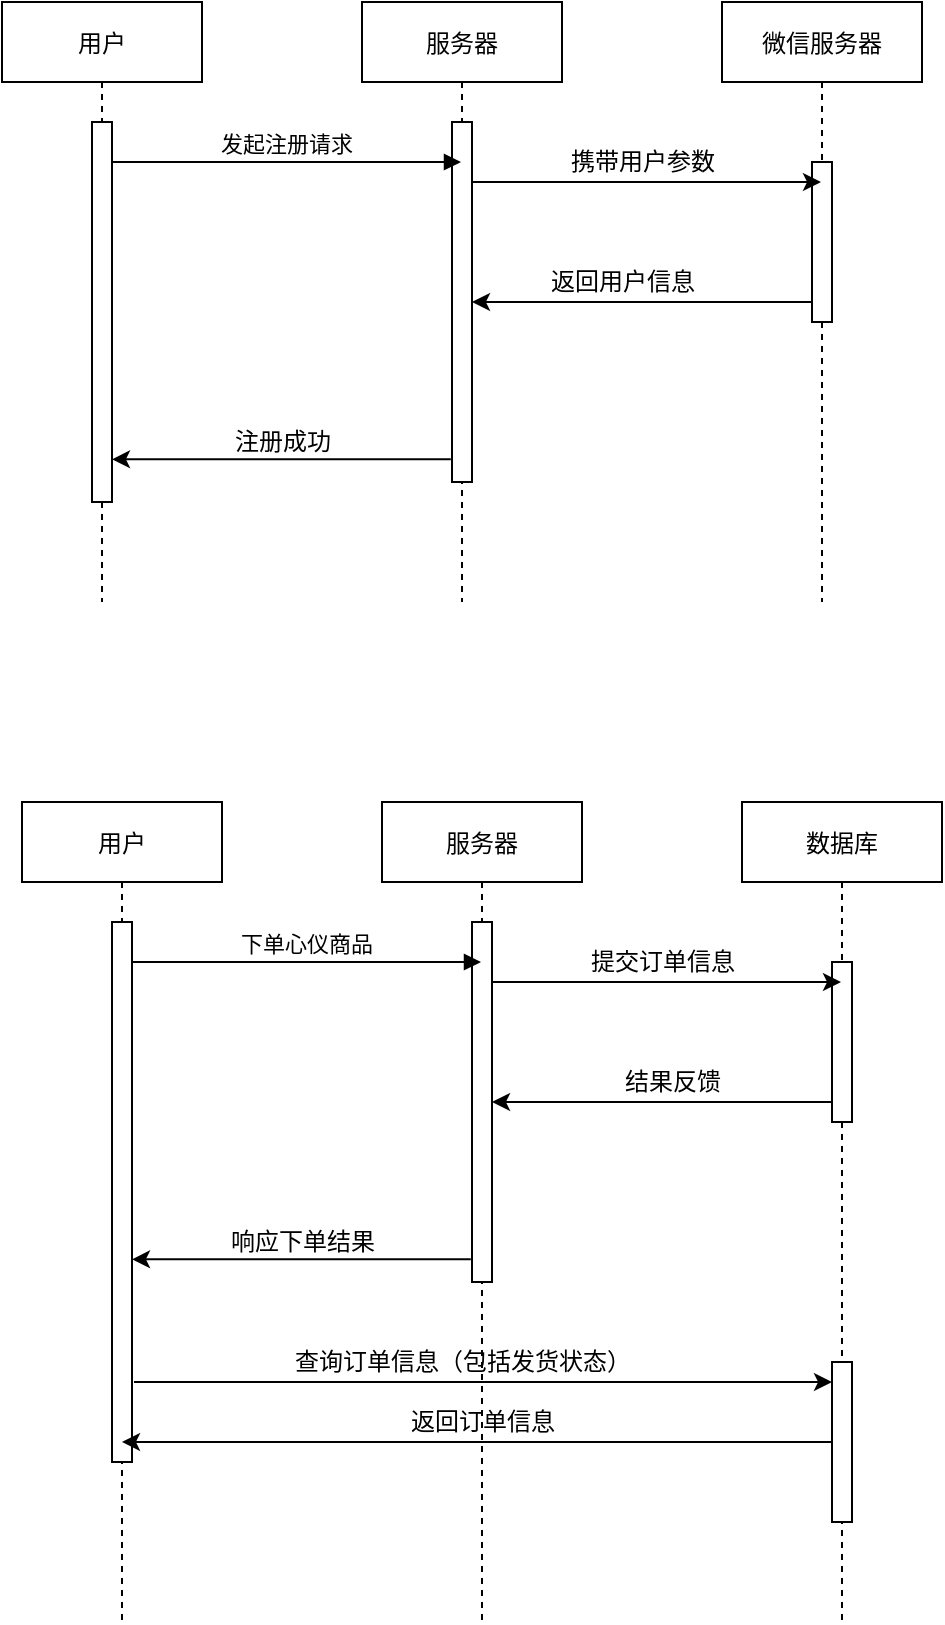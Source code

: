 <mxfile version="14.5.10" type="github">
  <diagram id="kgpKYQtTHZ0yAKxKKP6v" name="Page-1">
    <mxGraphModel dx="1502" dy="638" grid="1" gridSize="10" guides="1" tooltips="1" connect="1" arrows="1" fold="1" page="1" pageScale="1" pageWidth="850" pageHeight="1100" math="0" shadow="0">
      <root>
        <mxCell id="0" />
        <mxCell id="1" parent="0" />
        <mxCell id="3nuBFxr9cyL0pnOWT2aG-1" value="用户" style="shape=umlLifeline;perimeter=lifelinePerimeter;container=1;collapsible=0;recursiveResize=0;rounded=0;shadow=0;strokeWidth=1;" parent="1" vertex="1">
          <mxGeometry x="120" y="80" width="100" height="300" as="geometry" />
        </mxCell>
        <mxCell id="3ra7hq1qONQhSIbURNaE-9" value="" style="points=[];perimeter=orthogonalPerimeter;rounded=0;shadow=0;strokeWidth=1;" vertex="1" parent="3nuBFxr9cyL0pnOWT2aG-1">
          <mxGeometry x="45" y="60" width="10" height="190" as="geometry" />
        </mxCell>
        <mxCell id="3nuBFxr9cyL0pnOWT2aG-5" value="服务器" style="shape=umlLifeline;perimeter=lifelinePerimeter;container=1;collapsible=0;recursiveResize=0;rounded=0;shadow=0;strokeWidth=1;" parent="1" vertex="1">
          <mxGeometry x="300" y="80" width="100" height="300" as="geometry" />
        </mxCell>
        <mxCell id="3nuBFxr9cyL0pnOWT2aG-6" value="" style="points=[];perimeter=orthogonalPerimeter;rounded=0;shadow=0;strokeWidth=1;" parent="3nuBFxr9cyL0pnOWT2aG-5" vertex="1">
          <mxGeometry x="45" y="60" width="10" height="180" as="geometry" />
        </mxCell>
        <mxCell id="3nuBFxr9cyL0pnOWT2aG-8" value="发起注册请求" style="verticalAlign=bottom;endArrow=block;shadow=0;strokeWidth=1;" parent="1" target="3nuBFxr9cyL0pnOWT2aG-5" edge="1">
          <mxGeometry relative="1" as="geometry">
            <mxPoint x="175" y="160" as="sourcePoint" />
          </mxGeometry>
        </mxCell>
        <mxCell id="3ra7hq1qONQhSIbURNaE-5" value="微信服务器" style="shape=umlLifeline;perimeter=lifelinePerimeter;container=1;collapsible=0;recursiveResize=0;rounded=0;shadow=0;strokeWidth=1;" vertex="1" parent="1">
          <mxGeometry x="480" y="80" width="100" height="300" as="geometry" />
        </mxCell>
        <mxCell id="3ra7hq1qONQhSIbURNaE-6" value="" style="points=[];perimeter=orthogonalPerimeter;rounded=0;shadow=0;strokeWidth=1;" vertex="1" parent="3ra7hq1qONQhSIbURNaE-5">
          <mxGeometry x="45" y="80" width="10" height="80" as="geometry" />
        </mxCell>
        <mxCell id="3ra7hq1qONQhSIbURNaE-8" value="" style="edgeStyle=orthogonalEdgeStyle;rounded=0;orthogonalLoop=1;jettySize=auto;html=1;" edge="1" parent="1" source="3nuBFxr9cyL0pnOWT2aG-6" target="3ra7hq1qONQhSIbURNaE-5">
          <mxGeometry relative="1" as="geometry">
            <mxPoint x="435" y="245" as="targetPoint" />
            <Array as="points">
              <mxPoint x="470" y="170" />
              <mxPoint x="470" y="170" />
            </Array>
          </mxGeometry>
        </mxCell>
        <mxCell id="3ra7hq1qONQhSIbURNaE-11" value="携带用户参数" style="text;html=1;align=center;verticalAlign=middle;resizable=0;points=[];autosize=1;strokeColor=none;" vertex="1" parent="1">
          <mxGeometry x="395" y="150" width="90" height="20" as="geometry" />
        </mxCell>
        <mxCell id="3ra7hq1qONQhSIbURNaE-27" value="" style="edgeStyle=orthogonalEdgeStyle;rounded=0;orthogonalLoop=1;jettySize=auto;html=1;" edge="1" parent="1" source="3ra7hq1qONQhSIbURNaE-6">
          <mxGeometry relative="1" as="geometry">
            <mxPoint x="355" y="230" as="targetPoint" />
            <Array as="points">
              <mxPoint x="355" y="230" />
            </Array>
          </mxGeometry>
        </mxCell>
        <mxCell id="3ra7hq1qONQhSIbURNaE-28" value="返回用户信息" style="text;html=1;align=center;verticalAlign=middle;resizable=0;points=[];autosize=1;strokeColor=none;" vertex="1" parent="1">
          <mxGeometry x="385" y="210" width="90" height="20" as="geometry" />
        </mxCell>
        <mxCell id="3ra7hq1qONQhSIbURNaE-33" value="" style="endArrow=classic;html=1;exitX=-0.06;exitY=0.937;exitDx=0;exitDy=0;exitPerimeter=0;" edge="1" parent="1" source="3nuBFxr9cyL0pnOWT2aG-6" target="3ra7hq1qONQhSIbURNaE-9">
          <mxGeometry width="50" height="50" relative="1" as="geometry">
            <mxPoint x="400" y="350" as="sourcePoint" />
            <mxPoint x="450" y="300" as="targetPoint" />
          </mxGeometry>
        </mxCell>
        <mxCell id="3ra7hq1qONQhSIbURNaE-34" value="注册成功" style="text;html=1;align=center;verticalAlign=middle;resizable=0;points=[];autosize=1;strokeColor=none;" vertex="1" parent="1">
          <mxGeometry x="230" y="290" width="60" height="20" as="geometry" />
        </mxCell>
        <mxCell id="3ra7hq1qONQhSIbURNaE-48" value="用户" style="shape=umlLifeline;perimeter=lifelinePerimeter;container=1;collapsible=0;recursiveResize=0;rounded=0;shadow=0;strokeWidth=1;" vertex="1" parent="1">
          <mxGeometry x="130" y="480" width="100" height="410" as="geometry" />
        </mxCell>
        <mxCell id="3ra7hq1qONQhSIbURNaE-49" value="" style="points=[];perimeter=orthogonalPerimeter;rounded=0;shadow=0;strokeWidth=1;" vertex="1" parent="3ra7hq1qONQhSIbURNaE-48">
          <mxGeometry x="45" y="60" width="10" height="270" as="geometry" />
        </mxCell>
        <mxCell id="3ra7hq1qONQhSIbURNaE-50" value="服务器" style="shape=umlLifeline;perimeter=lifelinePerimeter;container=1;collapsible=0;recursiveResize=0;rounded=0;shadow=0;strokeWidth=1;" vertex="1" parent="1">
          <mxGeometry x="310" y="480" width="100" height="410" as="geometry" />
        </mxCell>
        <mxCell id="3ra7hq1qONQhSIbURNaE-51" value="" style="points=[];perimeter=orthogonalPerimeter;rounded=0;shadow=0;strokeWidth=1;" vertex="1" parent="3ra7hq1qONQhSIbURNaE-50">
          <mxGeometry x="45" y="60" width="10" height="180" as="geometry" />
        </mxCell>
        <mxCell id="3ra7hq1qONQhSIbURNaE-52" value="下单心仪商品" style="verticalAlign=bottom;endArrow=block;shadow=0;strokeWidth=1;" edge="1" parent="1" target="3ra7hq1qONQhSIbURNaE-50">
          <mxGeometry relative="1" as="geometry">
            <mxPoint x="185" y="560" as="sourcePoint" />
          </mxGeometry>
        </mxCell>
        <mxCell id="3ra7hq1qONQhSIbURNaE-53" value="数据库" style="shape=umlLifeline;perimeter=lifelinePerimeter;container=1;collapsible=0;recursiveResize=0;rounded=0;shadow=0;strokeWidth=1;" vertex="1" parent="1">
          <mxGeometry x="490" y="480" width="100" height="410" as="geometry" />
        </mxCell>
        <mxCell id="3ra7hq1qONQhSIbURNaE-62" value="" style="points=[];perimeter=orthogonalPerimeter;rounded=0;shadow=0;strokeWidth=1;" vertex="1" parent="3ra7hq1qONQhSIbURNaE-53">
          <mxGeometry x="45" y="80" width="10" height="80" as="geometry" />
        </mxCell>
        <mxCell id="3ra7hq1qONQhSIbURNaE-63" value="" style="points=[];perimeter=orthogonalPerimeter;rounded=0;shadow=0;strokeWidth=1;" vertex="1" parent="3ra7hq1qONQhSIbURNaE-53">
          <mxGeometry x="45" y="280" width="10" height="80" as="geometry" />
        </mxCell>
        <mxCell id="3ra7hq1qONQhSIbURNaE-55" value="" style="edgeStyle=orthogonalEdgeStyle;rounded=0;orthogonalLoop=1;jettySize=auto;html=1;" edge="1" parent="1" source="3ra7hq1qONQhSIbURNaE-51" target="3ra7hq1qONQhSIbURNaE-53">
          <mxGeometry relative="1" as="geometry">
            <mxPoint x="445" y="645" as="targetPoint" />
            <Array as="points">
              <mxPoint x="480" y="570" />
              <mxPoint x="480" y="570" />
            </Array>
          </mxGeometry>
        </mxCell>
        <mxCell id="3ra7hq1qONQhSIbURNaE-56" value="提交订单信息" style="text;html=1;align=center;verticalAlign=middle;resizable=0;points=[];autosize=1;strokeColor=none;" vertex="1" parent="1">
          <mxGeometry x="405" y="550" width="90" height="20" as="geometry" />
        </mxCell>
        <mxCell id="3ra7hq1qONQhSIbURNaE-57" value="" style="edgeStyle=orthogonalEdgeStyle;rounded=0;orthogonalLoop=1;jettySize=auto;html=1;" edge="1" parent="1">
          <mxGeometry relative="1" as="geometry">
            <mxPoint x="365" y="630" as="targetPoint" />
            <Array as="points">
              <mxPoint x="365" y="630" />
            </Array>
            <mxPoint x="535" y="630" as="sourcePoint" />
          </mxGeometry>
        </mxCell>
        <mxCell id="3ra7hq1qONQhSIbURNaE-58" value="结果反馈" style="text;html=1;align=center;verticalAlign=middle;resizable=0;points=[];autosize=1;strokeColor=none;" vertex="1" parent="1">
          <mxGeometry x="425" y="610" width="60" height="20" as="geometry" />
        </mxCell>
        <mxCell id="3ra7hq1qONQhSIbURNaE-59" value="" style="endArrow=classic;html=1;exitX=-0.06;exitY=0.937;exitDx=0;exitDy=0;exitPerimeter=0;" edge="1" parent="1" source="3ra7hq1qONQhSIbURNaE-51" target="3ra7hq1qONQhSIbURNaE-49">
          <mxGeometry width="50" height="50" relative="1" as="geometry">
            <mxPoint x="410" y="750" as="sourcePoint" />
            <mxPoint x="460" y="700" as="targetPoint" />
          </mxGeometry>
        </mxCell>
        <mxCell id="3ra7hq1qONQhSIbURNaE-60" value="响应下单结果" style="text;html=1;align=center;verticalAlign=middle;resizable=0;points=[];autosize=1;strokeColor=none;" vertex="1" parent="1">
          <mxGeometry x="225" y="690" width="90" height="20" as="geometry" />
        </mxCell>
        <mxCell id="3ra7hq1qONQhSIbURNaE-65" value="" style="edgeStyle=orthogonalEdgeStyle;rounded=0;orthogonalLoop=1;jettySize=auto;html=1;" edge="1" parent="1" target="3ra7hq1qONQhSIbURNaE-63">
          <mxGeometry relative="1" as="geometry">
            <mxPoint x="186" y="770" as="sourcePoint" />
            <Array as="points">
              <mxPoint x="186" y="770" />
            </Array>
          </mxGeometry>
        </mxCell>
        <mxCell id="3ra7hq1qONQhSIbURNaE-67" value="" style="edgeStyle=orthogonalEdgeStyle;rounded=0;orthogonalLoop=1;jettySize=auto;html=1;" edge="1" parent="1" source="3ra7hq1qONQhSIbURNaE-63" target="3ra7hq1qONQhSIbURNaE-48">
          <mxGeometry relative="1" as="geometry">
            <mxPoint x="455" y="800" as="targetPoint" />
            <Array as="points">
              <mxPoint x="280" y="800" />
              <mxPoint x="280" y="800" />
            </Array>
          </mxGeometry>
        </mxCell>
        <mxCell id="3ra7hq1qONQhSIbURNaE-69" value="查询订单信息（包括发货状态）" style="text;html=1;align=center;verticalAlign=middle;resizable=0;points=[];autosize=1;strokeColor=none;" vertex="1" parent="1">
          <mxGeometry x="260" y="750" width="180" height="20" as="geometry" />
        </mxCell>
        <mxCell id="3ra7hq1qONQhSIbURNaE-70" value="返回订单信息" style="text;html=1;align=center;verticalAlign=middle;resizable=0;points=[];autosize=1;strokeColor=none;" vertex="1" parent="1">
          <mxGeometry x="315" y="780" width="90" height="20" as="geometry" />
        </mxCell>
      </root>
    </mxGraphModel>
  </diagram>
</mxfile>
